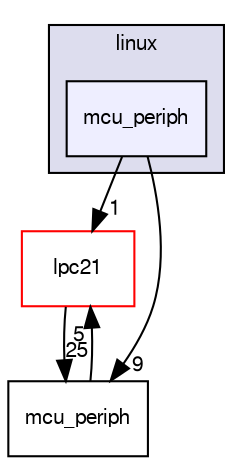 digraph "sw/airborne/arch/linux/mcu_periph" {
  compound=true
  node [ fontsize="10", fontname="FreeSans"];
  edge [ labelfontsize="10", labelfontname="FreeSans"];
  subgraph clusterdir_92fbf38b8c893a0928a3445a75d0ac01 {
    graph [ bgcolor="#ddddee", pencolor="black", label="linux" fontname="FreeSans", fontsize="10", URL="dir_92fbf38b8c893a0928a3445a75d0ac01.html"]
  dir_7cedabfb4d36d0fdf06823c7fd9084fc [shape=box, label="mcu_periph", style="filled", fillcolor="#eeeeff", pencolor="black", URL="dir_7cedabfb4d36d0fdf06823c7fd9084fc.html"];
  }
  dir_3f7617cb4a5e4fe5cc816b7b3bbdea3a [shape=box label="lpc21" fillcolor="white" style="filled" color="red" URL="dir_3f7617cb4a5e4fe5cc816b7b3bbdea3a.html"];
  dir_1ca43f6a116d741d80fb1d0555a2b198 [shape=box label="mcu_periph" URL="dir_1ca43f6a116d741d80fb1d0555a2b198.html"];
  dir_3f7617cb4a5e4fe5cc816b7b3bbdea3a->dir_1ca43f6a116d741d80fb1d0555a2b198 [headlabel="25", labeldistance=1.5 headhref="dir_000005_000120.html"];
  dir_7cedabfb4d36d0fdf06823c7fd9084fc->dir_3f7617cb4a5e4fe5cc816b7b3bbdea3a [headlabel="1", labeldistance=1.5 headhref="dir_000009_000005.html"];
  dir_7cedabfb4d36d0fdf06823c7fd9084fc->dir_1ca43f6a116d741d80fb1d0555a2b198 [headlabel="9", labeldistance=1.5 headhref="dir_000009_000120.html"];
  dir_1ca43f6a116d741d80fb1d0555a2b198->dir_3f7617cb4a5e4fe5cc816b7b3bbdea3a [headlabel="5", labeldistance=1.5 headhref="dir_000120_000005.html"];
}
